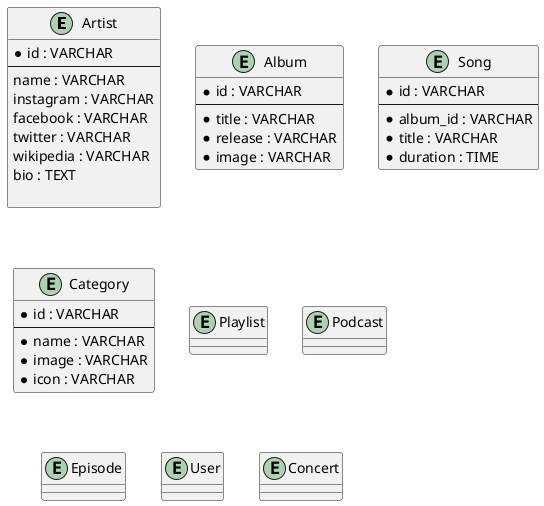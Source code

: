 @startuml
entity Artist{
* id : VARCHAR
--
name : VARCHAR
instagram : VARCHAR
facebook : VARCHAR
twitter : VARCHAR
wikipedia : VARCHAR
bio : TEXT
}

entity Album{
* id : VARCHAR
--
* title : VARCHAR
* release : VARCHAR
* image : VARCHAR
}

entity Song{
* id : VARCHAR
--
* album_id : VARCHAR
* title : VARCHAR
* duration : TIME
}

entity Category{
* id : VARCHAR
--
* name : VARCHAR
* image : VARCHAR
* icon : VARCHAR
}

entity Artist{

}

entity Playlist{

}

entity Podcast{

}

entity Episode{

}

entity User{

}

entity Concert{

}

@enduml